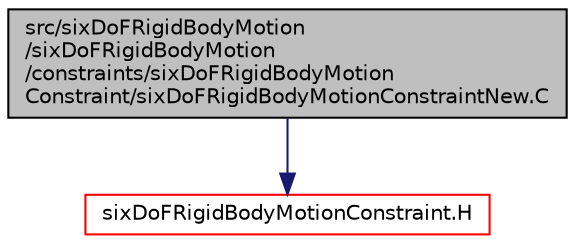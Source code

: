 digraph "src/sixDoFRigidBodyMotion/sixDoFRigidBodyMotion/constraints/sixDoFRigidBodyMotionConstraint/sixDoFRigidBodyMotionConstraintNew.C"
{
  bgcolor="transparent";
  edge [fontname="Helvetica",fontsize="10",labelfontname="Helvetica",labelfontsize="10"];
  node [fontname="Helvetica",fontsize="10",shape=record];
  Node1 [label="src/sixDoFRigidBodyMotion\l/sixDoFRigidBodyMotion\l/constraints/sixDoFRigidBodyMotion\lConstraint/sixDoFRigidBodyMotionConstraintNew.C",height=0.2,width=0.4,color="black", fillcolor="grey75", style="filled", fontcolor="black"];
  Node1 -> Node2 [color="midnightblue",fontsize="10",style="solid",fontname="Helvetica"];
  Node2 [label="sixDoFRigidBodyMotionConstraint.H",height=0.2,width=0.4,color="red",URL="$a09713.html"];
}
